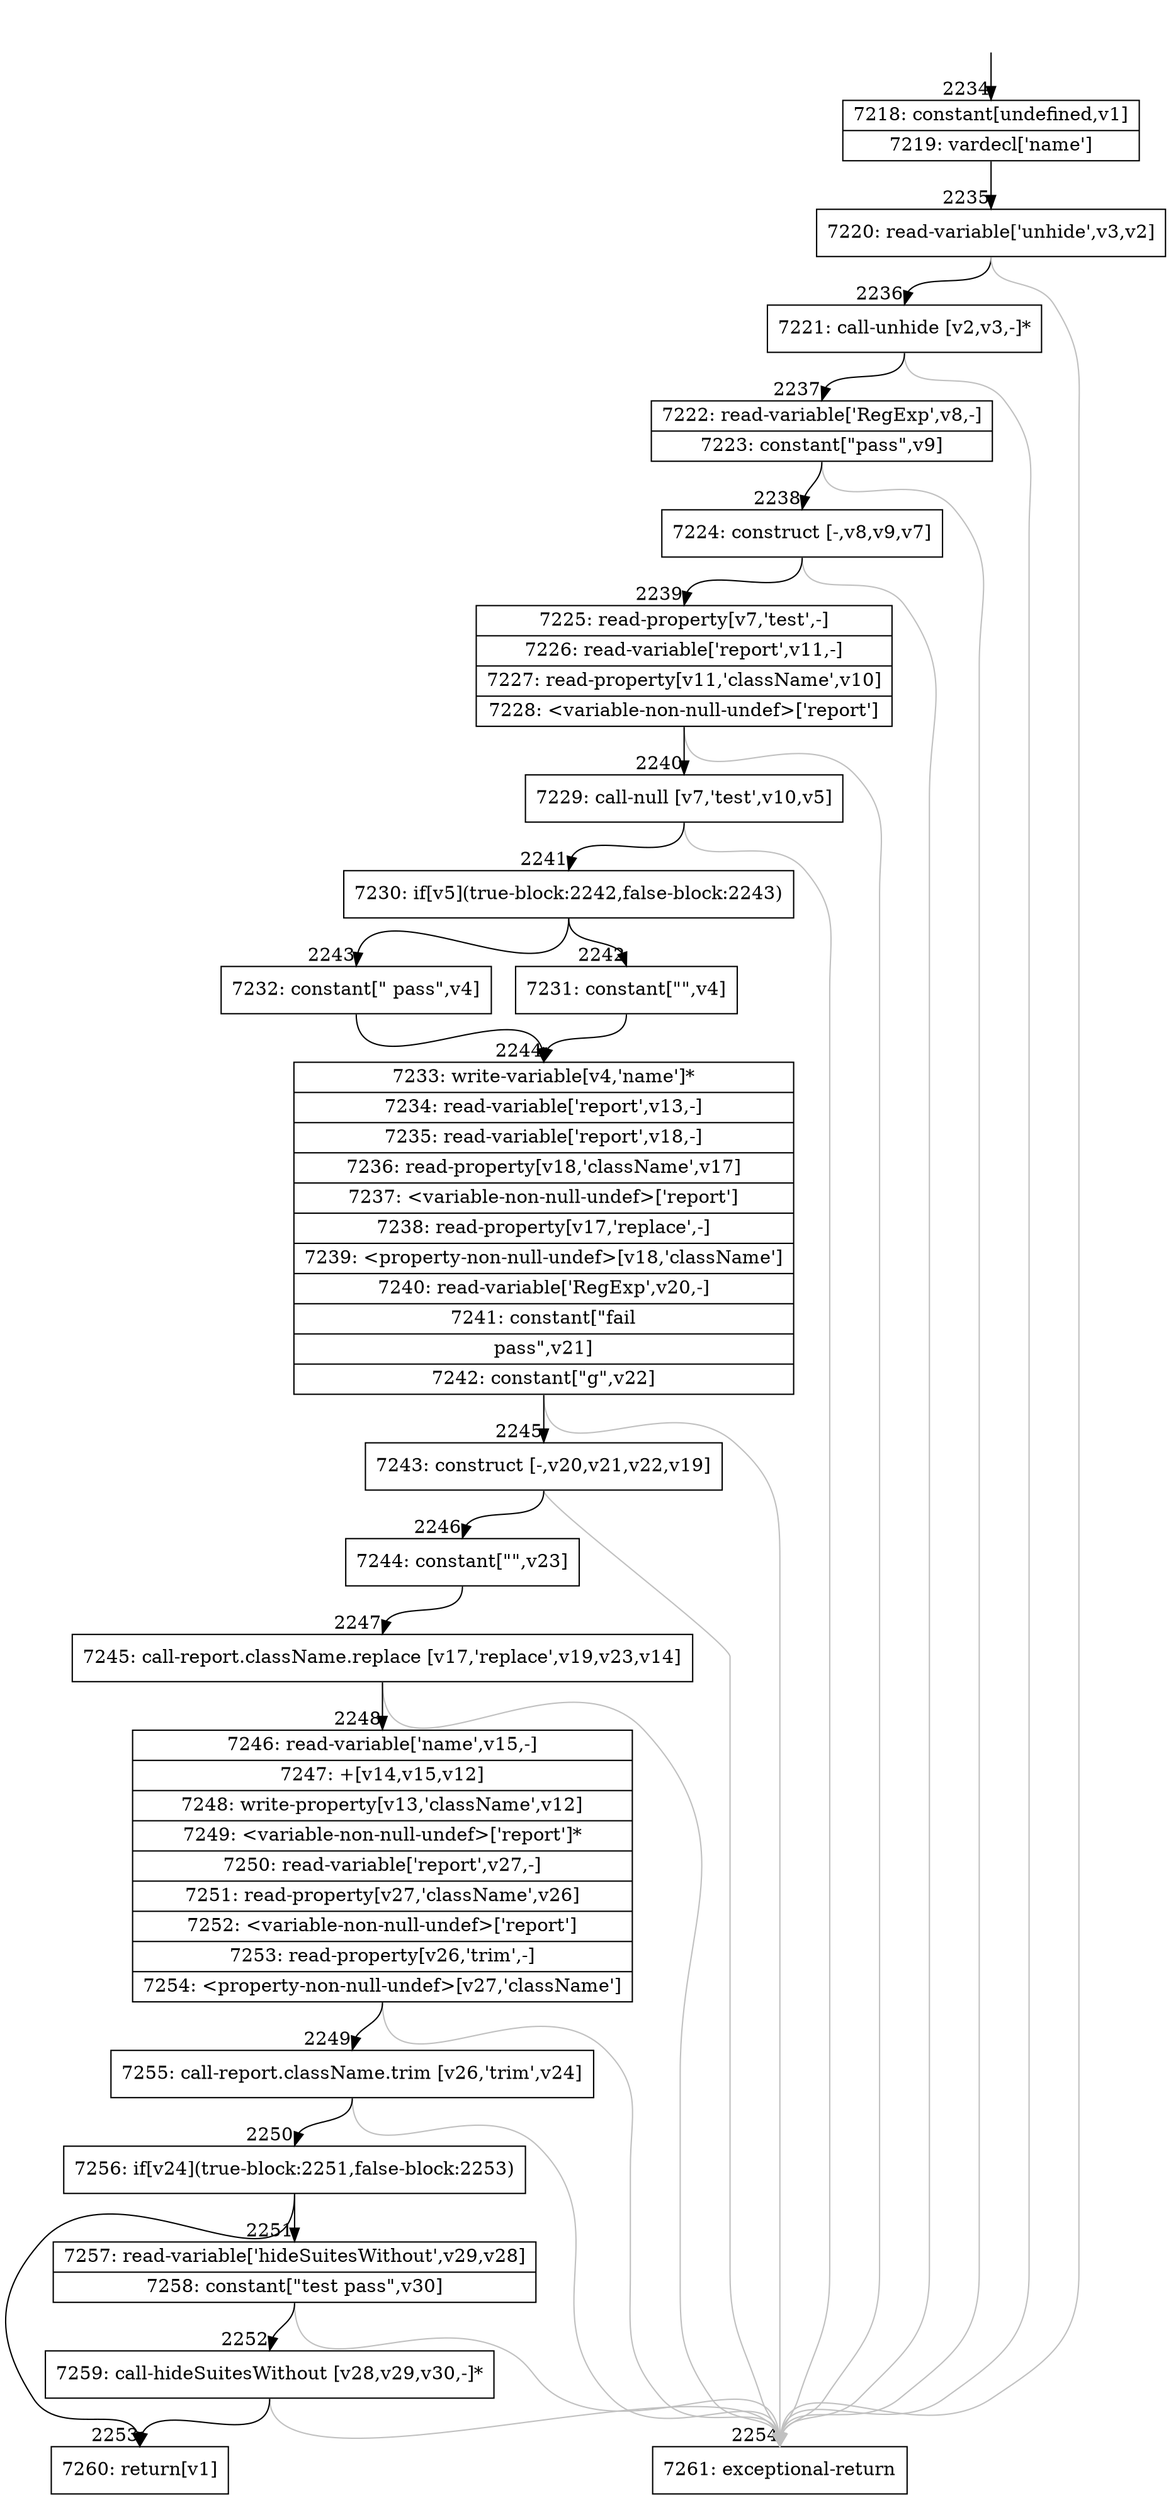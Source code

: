 digraph {
rankdir="TD"
BB_entry202[shape=none,label=""];
BB_entry202 -> BB2234 [tailport=s, headport=n, headlabel="    2234"]
BB2234 [shape=record label="{7218: constant[undefined,v1]|7219: vardecl['name']}" ] 
BB2234 -> BB2235 [tailport=s, headport=n, headlabel="      2235"]
BB2235 [shape=record label="{7220: read-variable['unhide',v3,v2]}" ] 
BB2235 -> BB2236 [tailport=s, headport=n, headlabel="      2236"]
BB2235 -> BB2254 [tailport=s, headport=n, color=gray, headlabel="      2254"]
BB2236 [shape=record label="{7221: call-unhide [v2,v3,-]*}" ] 
BB2236 -> BB2237 [tailport=s, headport=n, headlabel="      2237"]
BB2236 -> BB2254 [tailport=s, headport=n, color=gray]
BB2237 [shape=record label="{7222: read-variable['RegExp',v8,-]|7223: constant[\"pass\",v9]}" ] 
BB2237 -> BB2238 [tailport=s, headport=n, headlabel="      2238"]
BB2237 -> BB2254 [tailport=s, headport=n, color=gray]
BB2238 [shape=record label="{7224: construct [-,v8,v9,v7]}" ] 
BB2238 -> BB2239 [tailport=s, headport=n, headlabel="      2239"]
BB2238 -> BB2254 [tailport=s, headport=n, color=gray]
BB2239 [shape=record label="{7225: read-property[v7,'test',-]|7226: read-variable['report',v11,-]|7227: read-property[v11,'className',v10]|7228: \<variable-non-null-undef\>['report']}" ] 
BB2239 -> BB2240 [tailport=s, headport=n, headlabel="      2240"]
BB2239 -> BB2254 [tailport=s, headport=n, color=gray]
BB2240 [shape=record label="{7229: call-null [v7,'test',v10,v5]}" ] 
BB2240 -> BB2241 [tailport=s, headport=n, headlabel="      2241"]
BB2240 -> BB2254 [tailport=s, headport=n, color=gray]
BB2241 [shape=record label="{7230: if[v5](true-block:2242,false-block:2243)}" ] 
BB2241 -> BB2242 [tailport=s, headport=n, headlabel="      2242"]
BB2241 -> BB2243 [tailport=s, headport=n, headlabel="      2243"]
BB2242 [shape=record label="{7231: constant[\"\",v4]}" ] 
BB2242 -> BB2244 [tailport=s, headport=n, headlabel="      2244"]
BB2243 [shape=record label="{7232: constant[\" pass\",v4]}" ] 
BB2243 -> BB2244 [tailport=s, headport=n]
BB2244 [shape=record label="{7233: write-variable[v4,'name']*|7234: read-variable['report',v13,-]|7235: read-variable['report',v18,-]|7236: read-property[v18,'className',v17]|7237: \<variable-non-null-undef\>['report']|7238: read-property[v17,'replace',-]|7239: \<property-non-null-undef\>[v18,'className']|7240: read-variable['RegExp',v20,-]|7241: constant[\"fail|pass\",v21]|7242: constant[\"g\",v22]}" ] 
BB2244 -> BB2245 [tailport=s, headport=n, headlabel="      2245"]
BB2244 -> BB2254 [tailport=s, headport=n, color=gray]
BB2245 [shape=record label="{7243: construct [-,v20,v21,v22,v19]}" ] 
BB2245 -> BB2246 [tailport=s, headport=n, headlabel="      2246"]
BB2245 -> BB2254 [tailport=s, headport=n, color=gray]
BB2246 [shape=record label="{7244: constant[\"\",v23]}" ] 
BB2246 -> BB2247 [tailport=s, headport=n, headlabel="      2247"]
BB2247 [shape=record label="{7245: call-report.className.replace [v17,'replace',v19,v23,v14]}" ] 
BB2247 -> BB2248 [tailport=s, headport=n, headlabel="      2248"]
BB2247 -> BB2254 [tailport=s, headport=n, color=gray]
BB2248 [shape=record label="{7246: read-variable['name',v15,-]|7247: +[v14,v15,v12]|7248: write-property[v13,'className',v12]|7249: \<variable-non-null-undef\>['report']*|7250: read-variable['report',v27,-]|7251: read-property[v27,'className',v26]|7252: \<variable-non-null-undef\>['report']|7253: read-property[v26,'trim',-]|7254: \<property-non-null-undef\>[v27,'className']}" ] 
BB2248 -> BB2249 [tailport=s, headport=n, headlabel="      2249"]
BB2248 -> BB2254 [tailport=s, headport=n, color=gray]
BB2249 [shape=record label="{7255: call-report.className.trim [v26,'trim',v24]}" ] 
BB2249 -> BB2250 [tailport=s, headport=n, headlabel="      2250"]
BB2249 -> BB2254 [tailport=s, headport=n, color=gray]
BB2250 [shape=record label="{7256: if[v24](true-block:2251,false-block:2253)}" ] 
BB2250 -> BB2251 [tailport=s, headport=n, headlabel="      2251"]
BB2250 -> BB2253 [tailport=s, headport=n, headlabel="      2253"]
BB2251 [shape=record label="{7257: read-variable['hideSuitesWithout',v29,v28]|7258: constant[\"test pass\",v30]}" ] 
BB2251 -> BB2252 [tailport=s, headport=n, headlabel="      2252"]
BB2251 -> BB2254 [tailport=s, headport=n, color=gray]
BB2252 [shape=record label="{7259: call-hideSuitesWithout [v28,v29,v30,-]*}" ] 
BB2252 -> BB2253 [tailport=s, headport=n]
BB2252 -> BB2254 [tailport=s, headport=n, color=gray]
BB2253 [shape=record label="{7260: return[v1]}" ] 
BB2254 [shape=record label="{7261: exceptional-return}" ] 
//#$~ 2729
}
